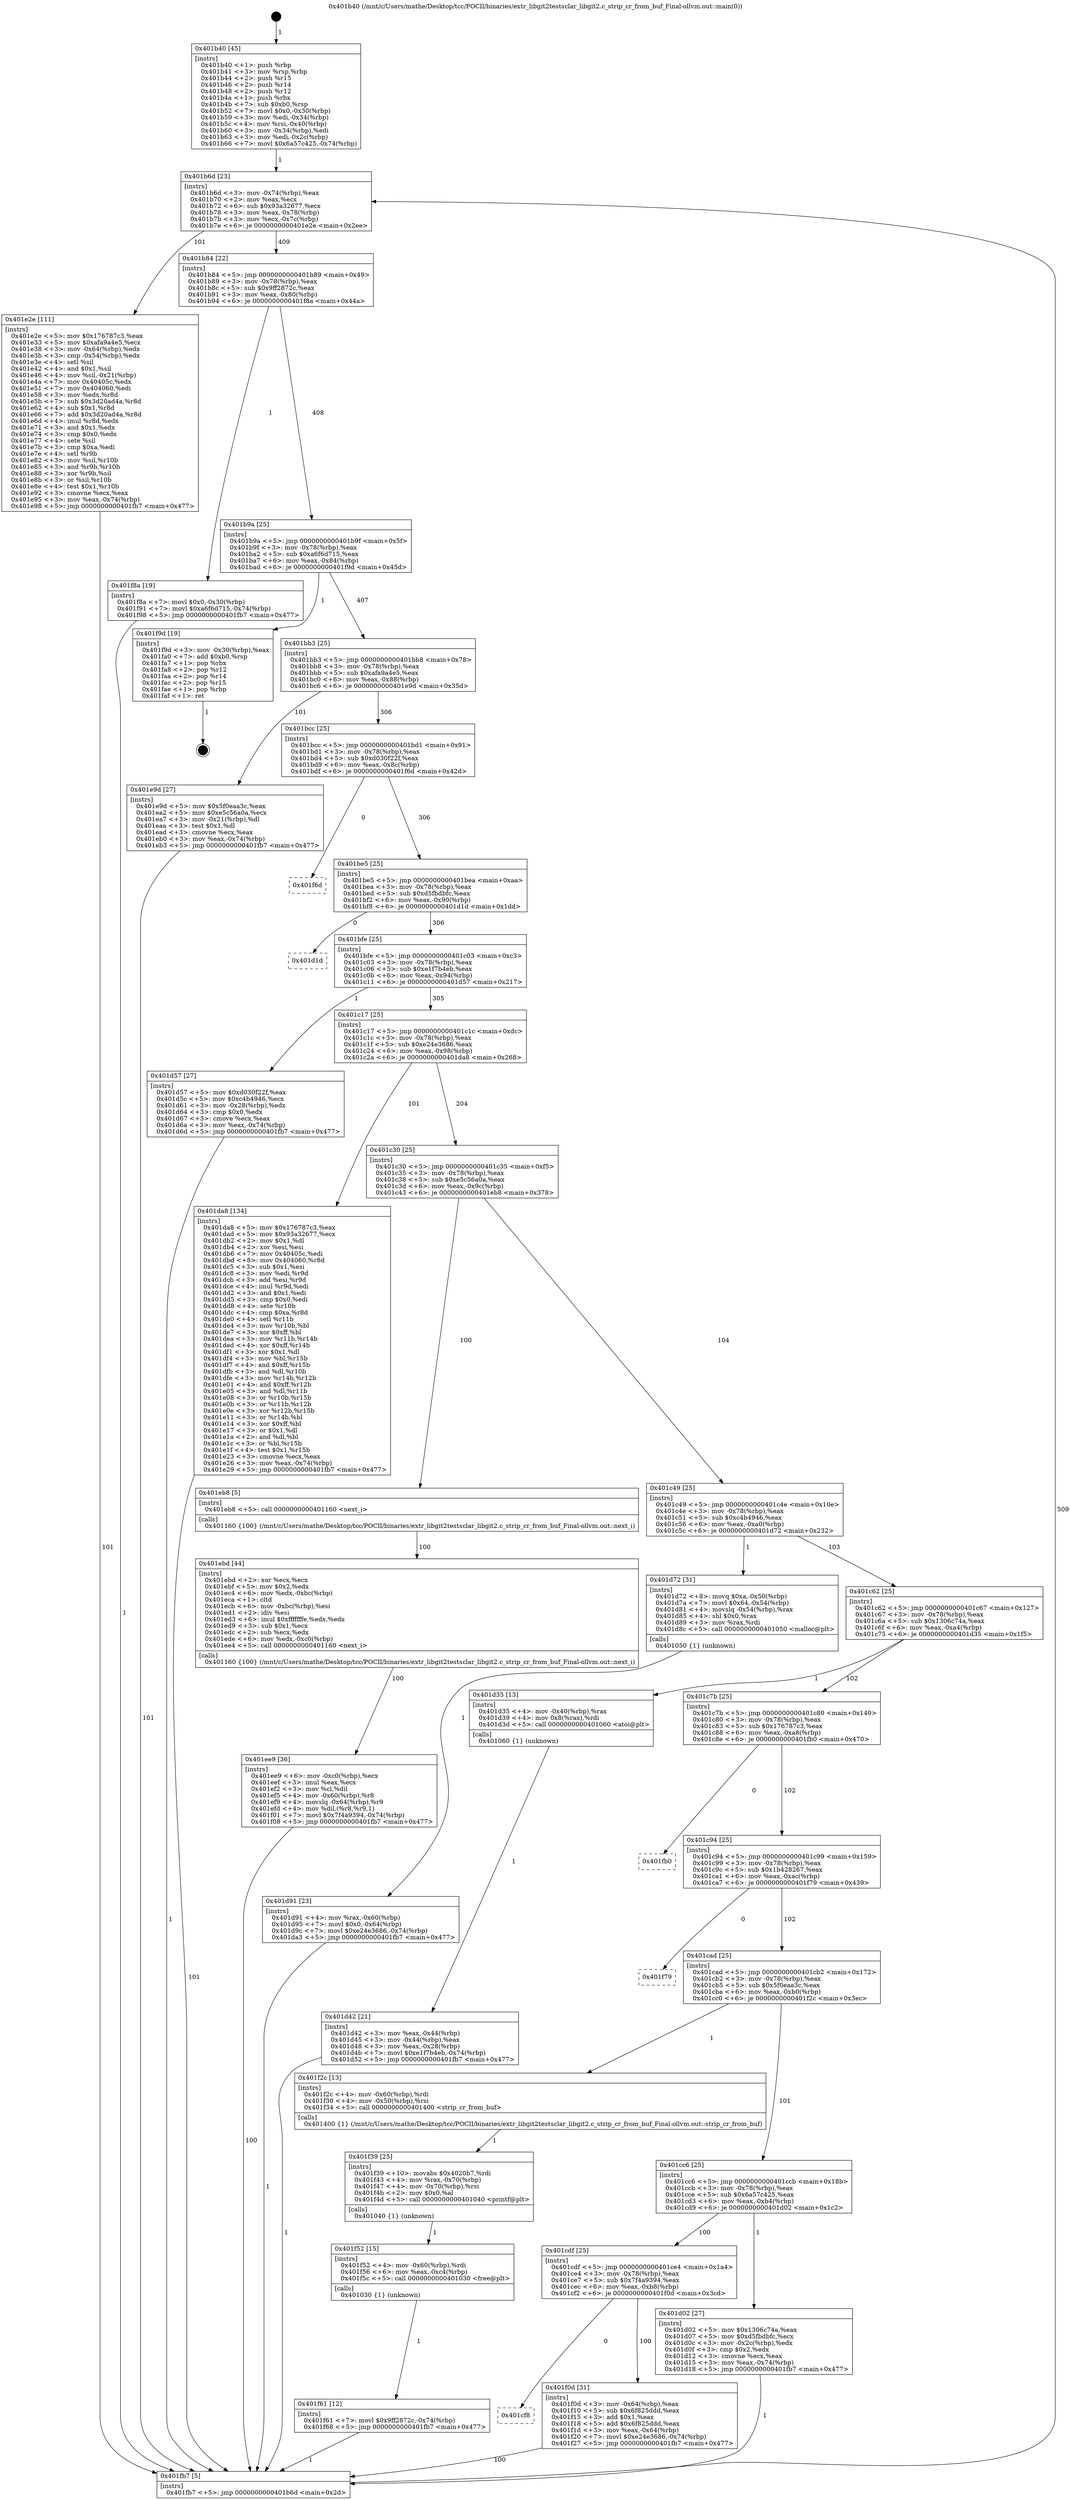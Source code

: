 digraph "0x401b40" {
  label = "0x401b40 (/mnt/c/Users/mathe/Desktop/tcc/POCII/binaries/extr_libgit2testsclar_libgit2.c_strip_cr_from_buf_Final-ollvm.out::main(0))"
  labelloc = "t"
  node[shape=record]

  Entry [label="",width=0.3,height=0.3,shape=circle,fillcolor=black,style=filled]
  "0x401b6d" [label="{
     0x401b6d [23]\l
     | [instrs]\l
     &nbsp;&nbsp;0x401b6d \<+3\>: mov -0x74(%rbp),%eax\l
     &nbsp;&nbsp;0x401b70 \<+2\>: mov %eax,%ecx\l
     &nbsp;&nbsp;0x401b72 \<+6\>: sub $0x93a32677,%ecx\l
     &nbsp;&nbsp;0x401b78 \<+3\>: mov %eax,-0x78(%rbp)\l
     &nbsp;&nbsp;0x401b7b \<+3\>: mov %ecx,-0x7c(%rbp)\l
     &nbsp;&nbsp;0x401b7e \<+6\>: je 0000000000401e2e \<main+0x2ee\>\l
  }"]
  "0x401e2e" [label="{
     0x401e2e [111]\l
     | [instrs]\l
     &nbsp;&nbsp;0x401e2e \<+5\>: mov $0x176787c3,%eax\l
     &nbsp;&nbsp;0x401e33 \<+5\>: mov $0xafa9a4e5,%ecx\l
     &nbsp;&nbsp;0x401e38 \<+3\>: mov -0x64(%rbp),%edx\l
     &nbsp;&nbsp;0x401e3b \<+3\>: cmp -0x54(%rbp),%edx\l
     &nbsp;&nbsp;0x401e3e \<+4\>: setl %sil\l
     &nbsp;&nbsp;0x401e42 \<+4\>: and $0x1,%sil\l
     &nbsp;&nbsp;0x401e46 \<+4\>: mov %sil,-0x21(%rbp)\l
     &nbsp;&nbsp;0x401e4a \<+7\>: mov 0x40405c,%edx\l
     &nbsp;&nbsp;0x401e51 \<+7\>: mov 0x404060,%edi\l
     &nbsp;&nbsp;0x401e58 \<+3\>: mov %edx,%r8d\l
     &nbsp;&nbsp;0x401e5b \<+7\>: sub $0x3d20ad4a,%r8d\l
     &nbsp;&nbsp;0x401e62 \<+4\>: sub $0x1,%r8d\l
     &nbsp;&nbsp;0x401e66 \<+7\>: add $0x3d20ad4a,%r8d\l
     &nbsp;&nbsp;0x401e6d \<+4\>: imul %r8d,%edx\l
     &nbsp;&nbsp;0x401e71 \<+3\>: and $0x1,%edx\l
     &nbsp;&nbsp;0x401e74 \<+3\>: cmp $0x0,%edx\l
     &nbsp;&nbsp;0x401e77 \<+4\>: sete %sil\l
     &nbsp;&nbsp;0x401e7b \<+3\>: cmp $0xa,%edi\l
     &nbsp;&nbsp;0x401e7e \<+4\>: setl %r9b\l
     &nbsp;&nbsp;0x401e82 \<+3\>: mov %sil,%r10b\l
     &nbsp;&nbsp;0x401e85 \<+3\>: and %r9b,%r10b\l
     &nbsp;&nbsp;0x401e88 \<+3\>: xor %r9b,%sil\l
     &nbsp;&nbsp;0x401e8b \<+3\>: or %sil,%r10b\l
     &nbsp;&nbsp;0x401e8e \<+4\>: test $0x1,%r10b\l
     &nbsp;&nbsp;0x401e92 \<+3\>: cmovne %ecx,%eax\l
     &nbsp;&nbsp;0x401e95 \<+3\>: mov %eax,-0x74(%rbp)\l
     &nbsp;&nbsp;0x401e98 \<+5\>: jmp 0000000000401fb7 \<main+0x477\>\l
  }"]
  "0x401b84" [label="{
     0x401b84 [22]\l
     | [instrs]\l
     &nbsp;&nbsp;0x401b84 \<+5\>: jmp 0000000000401b89 \<main+0x49\>\l
     &nbsp;&nbsp;0x401b89 \<+3\>: mov -0x78(%rbp),%eax\l
     &nbsp;&nbsp;0x401b8c \<+5\>: sub $0x9ff2872c,%eax\l
     &nbsp;&nbsp;0x401b91 \<+3\>: mov %eax,-0x80(%rbp)\l
     &nbsp;&nbsp;0x401b94 \<+6\>: je 0000000000401f8a \<main+0x44a\>\l
  }"]
  Exit [label="",width=0.3,height=0.3,shape=circle,fillcolor=black,style=filled,peripheries=2]
  "0x401f8a" [label="{
     0x401f8a [19]\l
     | [instrs]\l
     &nbsp;&nbsp;0x401f8a \<+7\>: movl $0x0,-0x30(%rbp)\l
     &nbsp;&nbsp;0x401f91 \<+7\>: movl $0xa6f6d715,-0x74(%rbp)\l
     &nbsp;&nbsp;0x401f98 \<+5\>: jmp 0000000000401fb7 \<main+0x477\>\l
  }"]
  "0x401b9a" [label="{
     0x401b9a [25]\l
     | [instrs]\l
     &nbsp;&nbsp;0x401b9a \<+5\>: jmp 0000000000401b9f \<main+0x5f\>\l
     &nbsp;&nbsp;0x401b9f \<+3\>: mov -0x78(%rbp),%eax\l
     &nbsp;&nbsp;0x401ba2 \<+5\>: sub $0xa6f6d715,%eax\l
     &nbsp;&nbsp;0x401ba7 \<+6\>: mov %eax,-0x84(%rbp)\l
     &nbsp;&nbsp;0x401bad \<+6\>: je 0000000000401f9d \<main+0x45d\>\l
  }"]
  "0x401f61" [label="{
     0x401f61 [12]\l
     | [instrs]\l
     &nbsp;&nbsp;0x401f61 \<+7\>: movl $0x9ff2872c,-0x74(%rbp)\l
     &nbsp;&nbsp;0x401f68 \<+5\>: jmp 0000000000401fb7 \<main+0x477\>\l
  }"]
  "0x401f9d" [label="{
     0x401f9d [19]\l
     | [instrs]\l
     &nbsp;&nbsp;0x401f9d \<+3\>: mov -0x30(%rbp),%eax\l
     &nbsp;&nbsp;0x401fa0 \<+7\>: add $0xb0,%rsp\l
     &nbsp;&nbsp;0x401fa7 \<+1\>: pop %rbx\l
     &nbsp;&nbsp;0x401fa8 \<+2\>: pop %r12\l
     &nbsp;&nbsp;0x401faa \<+2\>: pop %r14\l
     &nbsp;&nbsp;0x401fac \<+2\>: pop %r15\l
     &nbsp;&nbsp;0x401fae \<+1\>: pop %rbp\l
     &nbsp;&nbsp;0x401faf \<+1\>: ret\l
  }"]
  "0x401bb3" [label="{
     0x401bb3 [25]\l
     | [instrs]\l
     &nbsp;&nbsp;0x401bb3 \<+5\>: jmp 0000000000401bb8 \<main+0x78\>\l
     &nbsp;&nbsp;0x401bb8 \<+3\>: mov -0x78(%rbp),%eax\l
     &nbsp;&nbsp;0x401bbb \<+5\>: sub $0xafa9a4e5,%eax\l
     &nbsp;&nbsp;0x401bc0 \<+6\>: mov %eax,-0x88(%rbp)\l
     &nbsp;&nbsp;0x401bc6 \<+6\>: je 0000000000401e9d \<main+0x35d\>\l
  }"]
  "0x401f52" [label="{
     0x401f52 [15]\l
     | [instrs]\l
     &nbsp;&nbsp;0x401f52 \<+4\>: mov -0x60(%rbp),%rdi\l
     &nbsp;&nbsp;0x401f56 \<+6\>: mov %eax,-0xc4(%rbp)\l
     &nbsp;&nbsp;0x401f5c \<+5\>: call 0000000000401030 \<free@plt\>\l
     | [calls]\l
     &nbsp;&nbsp;0x401030 \{1\} (unknown)\l
  }"]
  "0x401e9d" [label="{
     0x401e9d [27]\l
     | [instrs]\l
     &nbsp;&nbsp;0x401e9d \<+5\>: mov $0x5f0eaa3c,%eax\l
     &nbsp;&nbsp;0x401ea2 \<+5\>: mov $0xe5c56a0a,%ecx\l
     &nbsp;&nbsp;0x401ea7 \<+3\>: mov -0x21(%rbp),%dl\l
     &nbsp;&nbsp;0x401eaa \<+3\>: test $0x1,%dl\l
     &nbsp;&nbsp;0x401ead \<+3\>: cmovne %ecx,%eax\l
     &nbsp;&nbsp;0x401eb0 \<+3\>: mov %eax,-0x74(%rbp)\l
     &nbsp;&nbsp;0x401eb3 \<+5\>: jmp 0000000000401fb7 \<main+0x477\>\l
  }"]
  "0x401bcc" [label="{
     0x401bcc [25]\l
     | [instrs]\l
     &nbsp;&nbsp;0x401bcc \<+5\>: jmp 0000000000401bd1 \<main+0x91\>\l
     &nbsp;&nbsp;0x401bd1 \<+3\>: mov -0x78(%rbp),%eax\l
     &nbsp;&nbsp;0x401bd4 \<+5\>: sub $0xd030f22f,%eax\l
     &nbsp;&nbsp;0x401bd9 \<+6\>: mov %eax,-0x8c(%rbp)\l
     &nbsp;&nbsp;0x401bdf \<+6\>: je 0000000000401f6d \<main+0x42d\>\l
  }"]
  "0x401f39" [label="{
     0x401f39 [25]\l
     | [instrs]\l
     &nbsp;&nbsp;0x401f39 \<+10\>: movabs $0x4020b7,%rdi\l
     &nbsp;&nbsp;0x401f43 \<+4\>: mov %rax,-0x70(%rbp)\l
     &nbsp;&nbsp;0x401f47 \<+4\>: mov -0x70(%rbp),%rsi\l
     &nbsp;&nbsp;0x401f4b \<+2\>: mov $0x0,%al\l
     &nbsp;&nbsp;0x401f4d \<+5\>: call 0000000000401040 \<printf@plt\>\l
     | [calls]\l
     &nbsp;&nbsp;0x401040 \{1\} (unknown)\l
  }"]
  "0x401f6d" [label="{
     0x401f6d\l
  }", style=dashed]
  "0x401be5" [label="{
     0x401be5 [25]\l
     | [instrs]\l
     &nbsp;&nbsp;0x401be5 \<+5\>: jmp 0000000000401bea \<main+0xaa\>\l
     &nbsp;&nbsp;0x401bea \<+3\>: mov -0x78(%rbp),%eax\l
     &nbsp;&nbsp;0x401bed \<+5\>: sub $0xd5fbdbfc,%eax\l
     &nbsp;&nbsp;0x401bf2 \<+6\>: mov %eax,-0x90(%rbp)\l
     &nbsp;&nbsp;0x401bf8 \<+6\>: je 0000000000401d1d \<main+0x1dd\>\l
  }"]
  "0x401cf8" [label="{
     0x401cf8\l
  }", style=dashed]
  "0x401d1d" [label="{
     0x401d1d\l
  }", style=dashed]
  "0x401bfe" [label="{
     0x401bfe [25]\l
     | [instrs]\l
     &nbsp;&nbsp;0x401bfe \<+5\>: jmp 0000000000401c03 \<main+0xc3\>\l
     &nbsp;&nbsp;0x401c03 \<+3\>: mov -0x78(%rbp),%eax\l
     &nbsp;&nbsp;0x401c06 \<+5\>: sub $0xe1f7b4eb,%eax\l
     &nbsp;&nbsp;0x401c0b \<+6\>: mov %eax,-0x94(%rbp)\l
     &nbsp;&nbsp;0x401c11 \<+6\>: je 0000000000401d57 \<main+0x217\>\l
  }"]
  "0x401f0d" [label="{
     0x401f0d [31]\l
     | [instrs]\l
     &nbsp;&nbsp;0x401f0d \<+3\>: mov -0x64(%rbp),%eax\l
     &nbsp;&nbsp;0x401f10 \<+5\>: sub $0x6f825ddd,%eax\l
     &nbsp;&nbsp;0x401f15 \<+3\>: add $0x1,%eax\l
     &nbsp;&nbsp;0x401f18 \<+5\>: add $0x6f825ddd,%eax\l
     &nbsp;&nbsp;0x401f1d \<+3\>: mov %eax,-0x64(%rbp)\l
     &nbsp;&nbsp;0x401f20 \<+7\>: movl $0xe24e3686,-0x74(%rbp)\l
     &nbsp;&nbsp;0x401f27 \<+5\>: jmp 0000000000401fb7 \<main+0x477\>\l
  }"]
  "0x401d57" [label="{
     0x401d57 [27]\l
     | [instrs]\l
     &nbsp;&nbsp;0x401d57 \<+5\>: mov $0xd030f22f,%eax\l
     &nbsp;&nbsp;0x401d5c \<+5\>: mov $0xc4b4946,%ecx\l
     &nbsp;&nbsp;0x401d61 \<+3\>: mov -0x28(%rbp),%edx\l
     &nbsp;&nbsp;0x401d64 \<+3\>: cmp $0x0,%edx\l
     &nbsp;&nbsp;0x401d67 \<+3\>: cmove %ecx,%eax\l
     &nbsp;&nbsp;0x401d6a \<+3\>: mov %eax,-0x74(%rbp)\l
     &nbsp;&nbsp;0x401d6d \<+5\>: jmp 0000000000401fb7 \<main+0x477\>\l
  }"]
  "0x401c17" [label="{
     0x401c17 [25]\l
     | [instrs]\l
     &nbsp;&nbsp;0x401c17 \<+5\>: jmp 0000000000401c1c \<main+0xdc\>\l
     &nbsp;&nbsp;0x401c1c \<+3\>: mov -0x78(%rbp),%eax\l
     &nbsp;&nbsp;0x401c1f \<+5\>: sub $0xe24e3686,%eax\l
     &nbsp;&nbsp;0x401c24 \<+6\>: mov %eax,-0x98(%rbp)\l
     &nbsp;&nbsp;0x401c2a \<+6\>: je 0000000000401da8 \<main+0x268\>\l
  }"]
  "0x401ee9" [label="{
     0x401ee9 [36]\l
     | [instrs]\l
     &nbsp;&nbsp;0x401ee9 \<+6\>: mov -0xc0(%rbp),%ecx\l
     &nbsp;&nbsp;0x401eef \<+3\>: imul %eax,%ecx\l
     &nbsp;&nbsp;0x401ef2 \<+3\>: mov %cl,%dil\l
     &nbsp;&nbsp;0x401ef5 \<+4\>: mov -0x60(%rbp),%r8\l
     &nbsp;&nbsp;0x401ef9 \<+4\>: movslq -0x64(%rbp),%r9\l
     &nbsp;&nbsp;0x401efd \<+4\>: mov %dil,(%r8,%r9,1)\l
     &nbsp;&nbsp;0x401f01 \<+7\>: movl $0x7f4a9394,-0x74(%rbp)\l
     &nbsp;&nbsp;0x401f08 \<+5\>: jmp 0000000000401fb7 \<main+0x477\>\l
  }"]
  "0x401da8" [label="{
     0x401da8 [134]\l
     | [instrs]\l
     &nbsp;&nbsp;0x401da8 \<+5\>: mov $0x176787c3,%eax\l
     &nbsp;&nbsp;0x401dad \<+5\>: mov $0x93a32677,%ecx\l
     &nbsp;&nbsp;0x401db2 \<+2\>: mov $0x1,%dl\l
     &nbsp;&nbsp;0x401db4 \<+2\>: xor %esi,%esi\l
     &nbsp;&nbsp;0x401db6 \<+7\>: mov 0x40405c,%edi\l
     &nbsp;&nbsp;0x401dbd \<+8\>: mov 0x404060,%r8d\l
     &nbsp;&nbsp;0x401dc5 \<+3\>: sub $0x1,%esi\l
     &nbsp;&nbsp;0x401dc8 \<+3\>: mov %edi,%r9d\l
     &nbsp;&nbsp;0x401dcb \<+3\>: add %esi,%r9d\l
     &nbsp;&nbsp;0x401dce \<+4\>: imul %r9d,%edi\l
     &nbsp;&nbsp;0x401dd2 \<+3\>: and $0x1,%edi\l
     &nbsp;&nbsp;0x401dd5 \<+3\>: cmp $0x0,%edi\l
     &nbsp;&nbsp;0x401dd8 \<+4\>: sete %r10b\l
     &nbsp;&nbsp;0x401ddc \<+4\>: cmp $0xa,%r8d\l
     &nbsp;&nbsp;0x401de0 \<+4\>: setl %r11b\l
     &nbsp;&nbsp;0x401de4 \<+3\>: mov %r10b,%bl\l
     &nbsp;&nbsp;0x401de7 \<+3\>: xor $0xff,%bl\l
     &nbsp;&nbsp;0x401dea \<+3\>: mov %r11b,%r14b\l
     &nbsp;&nbsp;0x401ded \<+4\>: xor $0xff,%r14b\l
     &nbsp;&nbsp;0x401df1 \<+3\>: xor $0x1,%dl\l
     &nbsp;&nbsp;0x401df4 \<+3\>: mov %bl,%r15b\l
     &nbsp;&nbsp;0x401df7 \<+4\>: and $0xff,%r15b\l
     &nbsp;&nbsp;0x401dfb \<+3\>: and %dl,%r10b\l
     &nbsp;&nbsp;0x401dfe \<+3\>: mov %r14b,%r12b\l
     &nbsp;&nbsp;0x401e01 \<+4\>: and $0xff,%r12b\l
     &nbsp;&nbsp;0x401e05 \<+3\>: and %dl,%r11b\l
     &nbsp;&nbsp;0x401e08 \<+3\>: or %r10b,%r15b\l
     &nbsp;&nbsp;0x401e0b \<+3\>: or %r11b,%r12b\l
     &nbsp;&nbsp;0x401e0e \<+3\>: xor %r12b,%r15b\l
     &nbsp;&nbsp;0x401e11 \<+3\>: or %r14b,%bl\l
     &nbsp;&nbsp;0x401e14 \<+3\>: xor $0xff,%bl\l
     &nbsp;&nbsp;0x401e17 \<+3\>: or $0x1,%dl\l
     &nbsp;&nbsp;0x401e1a \<+2\>: and %dl,%bl\l
     &nbsp;&nbsp;0x401e1c \<+3\>: or %bl,%r15b\l
     &nbsp;&nbsp;0x401e1f \<+4\>: test $0x1,%r15b\l
     &nbsp;&nbsp;0x401e23 \<+3\>: cmovne %ecx,%eax\l
     &nbsp;&nbsp;0x401e26 \<+3\>: mov %eax,-0x74(%rbp)\l
     &nbsp;&nbsp;0x401e29 \<+5\>: jmp 0000000000401fb7 \<main+0x477\>\l
  }"]
  "0x401c30" [label="{
     0x401c30 [25]\l
     | [instrs]\l
     &nbsp;&nbsp;0x401c30 \<+5\>: jmp 0000000000401c35 \<main+0xf5\>\l
     &nbsp;&nbsp;0x401c35 \<+3\>: mov -0x78(%rbp),%eax\l
     &nbsp;&nbsp;0x401c38 \<+5\>: sub $0xe5c56a0a,%eax\l
     &nbsp;&nbsp;0x401c3d \<+6\>: mov %eax,-0x9c(%rbp)\l
     &nbsp;&nbsp;0x401c43 \<+6\>: je 0000000000401eb8 \<main+0x378\>\l
  }"]
  "0x401ebd" [label="{
     0x401ebd [44]\l
     | [instrs]\l
     &nbsp;&nbsp;0x401ebd \<+2\>: xor %ecx,%ecx\l
     &nbsp;&nbsp;0x401ebf \<+5\>: mov $0x2,%edx\l
     &nbsp;&nbsp;0x401ec4 \<+6\>: mov %edx,-0xbc(%rbp)\l
     &nbsp;&nbsp;0x401eca \<+1\>: cltd\l
     &nbsp;&nbsp;0x401ecb \<+6\>: mov -0xbc(%rbp),%esi\l
     &nbsp;&nbsp;0x401ed1 \<+2\>: idiv %esi\l
     &nbsp;&nbsp;0x401ed3 \<+6\>: imul $0xfffffffe,%edx,%edx\l
     &nbsp;&nbsp;0x401ed9 \<+3\>: sub $0x1,%ecx\l
     &nbsp;&nbsp;0x401edc \<+2\>: sub %ecx,%edx\l
     &nbsp;&nbsp;0x401ede \<+6\>: mov %edx,-0xc0(%rbp)\l
     &nbsp;&nbsp;0x401ee4 \<+5\>: call 0000000000401160 \<next_i\>\l
     | [calls]\l
     &nbsp;&nbsp;0x401160 \{100\} (/mnt/c/Users/mathe/Desktop/tcc/POCII/binaries/extr_libgit2testsclar_libgit2.c_strip_cr_from_buf_Final-ollvm.out::next_i)\l
  }"]
  "0x401eb8" [label="{
     0x401eb8 [5]\l
     | [instrs]\l
     &nbsp;&nbsp;0x401eb8 \<+5\>: call 0000000000401160 \<next_i\>\l
     | [calls]\l
     &nbsp;&nbsp;0x401160 \{100\} (/mnt/c/Users/mathe/Desktop/tcc/POCII/binaries/extr_libgit2testsclar_libgit2.c_strip_cr_from_buf_Final-ollvm.out::next_i)\l
  }"]
  "0x401c49" [label="{
     0x401c49 [25]\l
     | [instrs]\l
     &nbsp;&nbsp;0x401c49 \<+5\>: jmp 0000000000401c4e \<main+0x10e\>\l
     &nbsp;&nbsp;0x401c4e \<+3\>: mov -0x78(%rbp),%eax\l
     &nbsp;&nbsp;0x401c51 \<+5\>: sub $0xc4b4946,%eax\l
     &nbsp;&nbsp;0x401c56 \<+6\>: mov %eax,-0xa0(%rbp)\l
     &nbsp;&nbsp;0x401c5c \<+6\>: je 0000000000401d72 \<main+0x232\>\l
  }"]
  "0x401d91" [label="{
     0x401d91 [23]\l
     | [instrs]\l
     &nbsp;&nbsp;0x401d91 \<+4\>: mov %rax,-0x60(%rbp)\l
     &nbsp;&nbsp;0x401d95 \<+7\>: movl $0x0,-0x64(%rbp)\l
     &nbsp;&nbsp;0x401d9c \<+7\>: movl $0xe24e3686,-0x74(%rbp)\l
     &nbsp;&nbsp;0x401da3 \<+5\>: jmp 0000000000401fb7 \<main+0x477\>\l
  }"]
  "0x401d72" [label="{
     0x401d72 [31]\l
     | [instrs]\l
     &nbsp;&nbsp;0x401d72 \<+8\>: movq $0xa,-0x50(%rbp)\l
     &nbsp;&nbsp;0x401d7a \<+7\>: movl $0x64,-0x54(%rbp)\l
     &nbsp;&nbsp;0x401d81 \<+4\>: movslq -0x54(%rbp),%rax\l
     &nbsp;&nbsp;0x401d85 \<+4\>: shl $0x0,%rax\l
     &nbsp;&nbsp;0x401d89 \<+3\>: mov %rax,%rdi\l
     &nbsp;&nbsp;0x401d8c \<+5\>: call 0000000000401050 \<malloc@plt\>\l
     | [calls]\l
     &nbsp;&nbsp;0x401050 \{1\} (unknown)\l
  }"]
  "0x401c62" [label="{
     0x401c62 [25]\l
     | [instrs]\l
     &nbsp;&nbsp;0x401c62 \<+5\>: jmp 0000000000401c67 \<main+0x127\>\l
     &nbsp;&nbsp;0x401c67 \<+3\>: mov -0x78(%rbp),%eax\l
     &nbsp;&nbsp;0x401c6a \<+5\>: sub $0x1306c74a,%eax\l
     &nbsp;&nbsp;0x401c6f \<+6\>: mov %eax,-0xa4(%rbp)\l
     &nbsp;&nbsp;0x401c75 \<+6\>: je 0000000000401d35 \<main+0x1f5\>\l
  }"]
  "0x401d42" [label="{
     0x401d42 [21]\l
     | [instrs]\l
     &nbsp;&nbsp;0x401d42 \<+3\>: mov %eax,-0x44(%rbp)\l
     &nbsp;&nbsp;0x401d45 \<+3\>: mov -0x44(%rbp),%eax\l
     &nbsp;&nbsp;0x401d48 \<+3\>: mov %eax,-0x28(%rbp)\l
     &nbsp;&nbsp;0x401d4b \<+7\>: movl $0xe1f7b4eb,-0x74(%rbp)\l
     &nbsp;&nbsp;0x401d52 \<+5\>: jmp 0000000000401fb7 \<main+0x477\>\l
  }"]
  "0x401d35" [label="{
     0x401d35 [13]\l
     | [instrs]\l
     &nbsp;&nbsp;0x401d35 \<+4\>: mov -0x40(%rbp),%rax\l
     &nbsp;&nbsp;0x401d39 \<+4\>: mov 0x8(%rax),%rdi\l
     &nbsp;&nbsp;0x401d3d \<+5\>: call 0000000000401060 \<atoi@plt\>\l
     | [calls]\l
     &nbsp;&nbsp;0x401060 \{1\} (unknown)\l
  }"]
  "0x401c7b" [label="{
     0x401c7b [25]\l
     | [instrs]\l
     &nbsp;&nbsp;0x401c7b \<+5\>: jmp 0000000000401c80 \<main+0x140\>\l
     &nbsp;&nbsp;0x401c80 \<+3\>: mov -0x78(%rbp),%eax\l
     &nbsp;&nbsp;0x401c83 \<+5\>: sub $0x176787c3,%eax\l
     &nbsp;&nbsp;0x401c88 \<+6\>: mov %eax,-0xa8(%rbp)\l
     &nbsp;&nbsp;0x401c8e \<+6\>: je 0000000000401fb0 \<main+0x470\>\l
  }"]
  "0x401b40" [label="{
     0x401b40 [45]\l
     | [instrs]\l
     &nbsp;&nbsp;0x401b40 \<+1\>: push %rbp\l
     &nbsp;&nbsp;0x401b41 \<+3\>: mov %rsp,%rbp\l
     &nbsp;&nbsp;0x401b44 \<+2\>: push %r15\l
     &nbsp;&nbsp;0x401b46 \<+2\>: push %r14\l
     &nbsp;&nbsp;0x401b48 \<+2\>: push %r12\l
     &nbsp;&nbsp;0x401b4a \<+1\>: push %rbx\l
     &nbsp;&nbsp;0x401b4b \<+7\>: sub $0xb0,%rsp\l
     &nbsp;&nbsp;0x401b52 \<+7\>: movl $0x0,-0x30(%rbp)\l
     &nbsp;&nbsp;0x401b59 \<+3\>: mov %edi,-0x34(%rbp)\l
     &nbsp;&nbsp;0x401b5c \<+4\>: mov %rsi,-0x40(%rbp)\l
     &nbsp;&nbsp;0x401b60 \<+3\>: mov -0x34(%rbp),%edi\l
     &nbsp;&nbsp;0x401b63 \<+3\>: mov %edi,-0x2c(%rbp)\l
     &nbsp;&nbsp;0x401b66 \<+7\>: movl $0x6a57c425,-0x74(%rbp)\l
  }"]
  "0x401fb0" [label="{
     0x401fb0\l
  }", style=dashed]
  "0x401c94" [label="{
     0x401c94 [25]\l
     | [instrs]\l
     &nbsp;&nbsp;0x401c94 \<+5\>: jmp 0000000000401c99 \<main+0x159\>\l
     &nbsp;&nbsp;0x401c99 \<+3\>: mov -0x78(%rbp),%eax\l
     &nbsp;&nbsp;0x401c9c \<+5\>: sub $0x1b428267,%eax\l
     &nbsp;&nbsp;0x401ca1 \<+6\>: mov %eax,-0xac(%rbp)\l
     &nbsp;&nbsp;0x401ca7 \<+6\>: je 0000000000401f79 \<main+0x439\>\l
  }"]
  "0x401fb7" [label="{
     0x401fb7 [5]\l
     | [instrs]\l
     &nbsp;&nbsp;0x401fb7 \<+5\>: jmp 0000000000401b6d \<main+0x2d\>\l
  }"]
  "0x401f79" [label="{
     0x401f79\l
  }", style=dashed]
  "0x401cad" [label="{
     0x401cad [25]\l
     | [instrs]\l
     &nbsp;&nbsp;0x401cad \<+5\>: jmp 0000000000401cb2 \<main+0x172\>\l
     &nbsp;&nbsp;0x401cb2 \<+3\>: mov -0x78(%rbp),%eax\l
     &nbsp;&nbsp;0x401cb5 \<+5\>: sub $0x5f0eaa3c,%eax\l
     &nbsp;&nbsp;0x401cba \<+6\>: mov %eax,-0xb0(%rbp)\l
     &nbsp;&nbsp;0x401cc0 \<+6\>: je 0000000000401f2c \<main+0x3ec\>\l
  }"]
  "0x401cdf" [label="{
     0x401cdf [25]\l
     | [instrs]\l
     &nbsp;&nbsp;0x401cdf \<+5\>: jmp 0000000000401ce4 \<main+0x1a4\>\l
     &nbsp;&nbsp;0x401ce4 \<+3\>: mov -0x78(%rbp),%eax\l
     &nbsp;&nbsp;0x401ce7 \<+5\>: sub $0x7f4a9394,%eax\l
     &nbsp;&nbsp;0x401cec \<+6\>: mov %eax,-0xb8(%rbp)\l
     &nbsp;&nbsp;0x401cf2 \<+6\>: je 0000000000401f0d \<main+0x3cd\>\l
  }"]
  "0x401f2c" [label="{
     0x401f2c [13]\l
     | [instrs]\l
     &nbsp;&nbsp;0x401f2c \<+4\>: mov -0x60(%rbp),%rdi\l
     &nbsp;&nbsp;0x401f30 \<+4\>: mov -0x50(%rbp),%rsi\l
     &nbsp;&nbsp;0x401f34 \<+5\>: call 0000000000401400 \<strip_cr_from_buf\>\l
     | [calls]\l
     &nbsp;&nbsp;0x401400 \{1\} (/mnt/c/Users/mathe/Desktop/tcc/POCII/binaries/extr_libgit2testsclar_libgit2.c_strip_cr_from_buf_Final-ollvm.out::strip_cr_from_buf)\l
  }"]
  "0x401cc6" [label="{
     0x401cc6 [25]\l
     | [instrs]\l
     &nbsp;&nbsp;0x401cc6 \<+5\>: jmp 0000000000401ccb \<main+0x18b\>\l
     &nbsp;&nbsp;0x401ccb \<+3\>: mov -0x78(%rbp),%eax\l
     &nbsp;&nbsp;0x401cce \<+5\>: sub $0x6a57c425,%eax\l
     &nbsp;&nbsp;0x401cd3 \<+6\>: mov %eax,-0xb4(%rbp)\l
     &nbsp;&nbsp;0x401cd9 \<+6\>: je 0000000000401d02 \<main+0x1c2\>\l
  }"]
  "0x401d02" [label="{
     0x401d02 [27]\l
     | [instrs]\l
     &nbsp;&nbsp;0x401d02 \<+5\>: mov $0x1306c74a,%eax\l
     &nbsp;&nbsp;0x401d07 \<+5\>: mov $0xd5fbdbfc,%ecx\l
     &nbsp;&nbsp;0x401d0c \<+3\>: mov -0x2c(%rbp),%edx\l
     &nbsp;&nbsp;0x401d0f \<+3\>: cmp $0x2,%edx\l
     &nbsp;&nbsp;0x401d12 \<+3\>: cmovne %ecx,%eax\l
     &nbsp;&nbsp;0x401d15 \<+3\>: mov %eax,-0x74(%rbp)\l
     &nbsp;&nbsp;0x401d18 \<+5\>: jmp 0000000000401fb7 \<main+0x477\>\l
  }"]
  Entry -> "0x401b40" [label=" 1"]
  "0x401b6d" -> "0x401e2e" [label=" 101"]
  "0x401b6d" -> "0x401b84" [label=" 409"]
  "0x401f9d" -> Exit [label=" 1"]
  "0x401b84" -> "0x401f8a" [label=" 1"]
  "0x401b84" -> "0x401b9a" [label=" 408"]
  "0x401f8a" -> "0x401fb7" [label=" 1"]
  "0x401b9a" -> "0x401f9d" [label=" 1"]
  "0x401b9a" -> "0x401bb3" [label=" 407"]
  "0x401f61" -> "0x401fb7" [label=" 1"]
  "0x401bb3" -> "0x401e9d" [label=" 101"]
  "0x401bb3" -> "0x401bcc" [label=" 306"]
  "0x401f52" -> "0x401f61" [label=" 1"]
  "0x401bcc" -> "0x401f6d" [label=" 0"]
  "0x401bcc" -> "0x401be5" [label=" 306"]
  "0x401f39" -> "0x401f52" [label=" 1"]
  "0x401be5" -> "0x401d1d" [label=" 0"]
  "0x401be5" -> "0x401bfe" [label=" 306"]
  "0x401f2c" -> "0x401f39" [label=" 1"]
  "0x401bfe" -> "0x401d57" [label=" 1"]
  "0x401bfe" -> "0x401c17" [label=" 305"]
  "0x401f0d" -> "0x401fb7" [label=" 100"]
  "0x401c17" -> "0x401da8" [label=" 101"]
  "0x401c17" -> "0x401c30" [label=" 204"]
  "0x401cdf" -> "0x401f0d" [label=" 100"]
  "0x401c30" -> "0x401eb8" [label=" 100"]
  "0x401c30" -> "0x401c49" [label=" 104"]
  "0x401cdf" -> "0x401cf8" [label=" 0"]
  "0x401c49" -> "0x401d72" [label=" 1"]
  "0x401c49" -> "0x401c62" [label=" 103"]
  "0x401ee9" -> "0x401fb7" [label=" 100"]
  "0x401c62" -> "0x401d35" [label=" 1"]
  "0x401c62" -> "0x401c7b" [label=" 102"]
  "0x401ebd" -> "0x401ee9" [label=" 100"]
  "0x401c7b" -> "0x401fb0" [label=" 0"]
  "0x401c7b" -> "0x401c94" [label=" 102"]
  "0x401eb8" -> "0x401ebd" [label=" 100"]
  "0x401c94" -> "0x401f79" [label=" 0"]
  "0x401c94" -> "0x401cad" [label=" 102"]
  "0x401e9d" -> "0x401fb7" [label=" 101"]
  "0x401cad" -> "0x401f2c" [label=" 1"]
  "0x401cad" -> "0x401cc6" [label=" 101"]
  "0x401e2e" -> "0x401fb7" [label=" 101"]
  "0x401cc6" -> "0x401d02" [label=" 1"]
  "0x401cc6" -> "0x401cdf" [label=" 100"]
  "0x401d02" -> "0x401fb7" [label=" 1"]
  "0x401b40" -> "0x401b6d" [label=" 1"]
  "0x401fb7" -> "0x401b6d" [label=" 509"]
  "0x401d35" -> "0x401d42" [label=" 1"]
  "0x401d42" -> "0x401fb7" [label=" 1"]
  "0x401d57" -> "0x401fb7" [label=" 1"]
  "0x401d72" -> "0x401d91" [label=" 1"]
  "0x401d91" -> "0x401fb7" [label=" 1"]
  "0x401da8" -> "0x401fb7" [label=" 101"]
}
